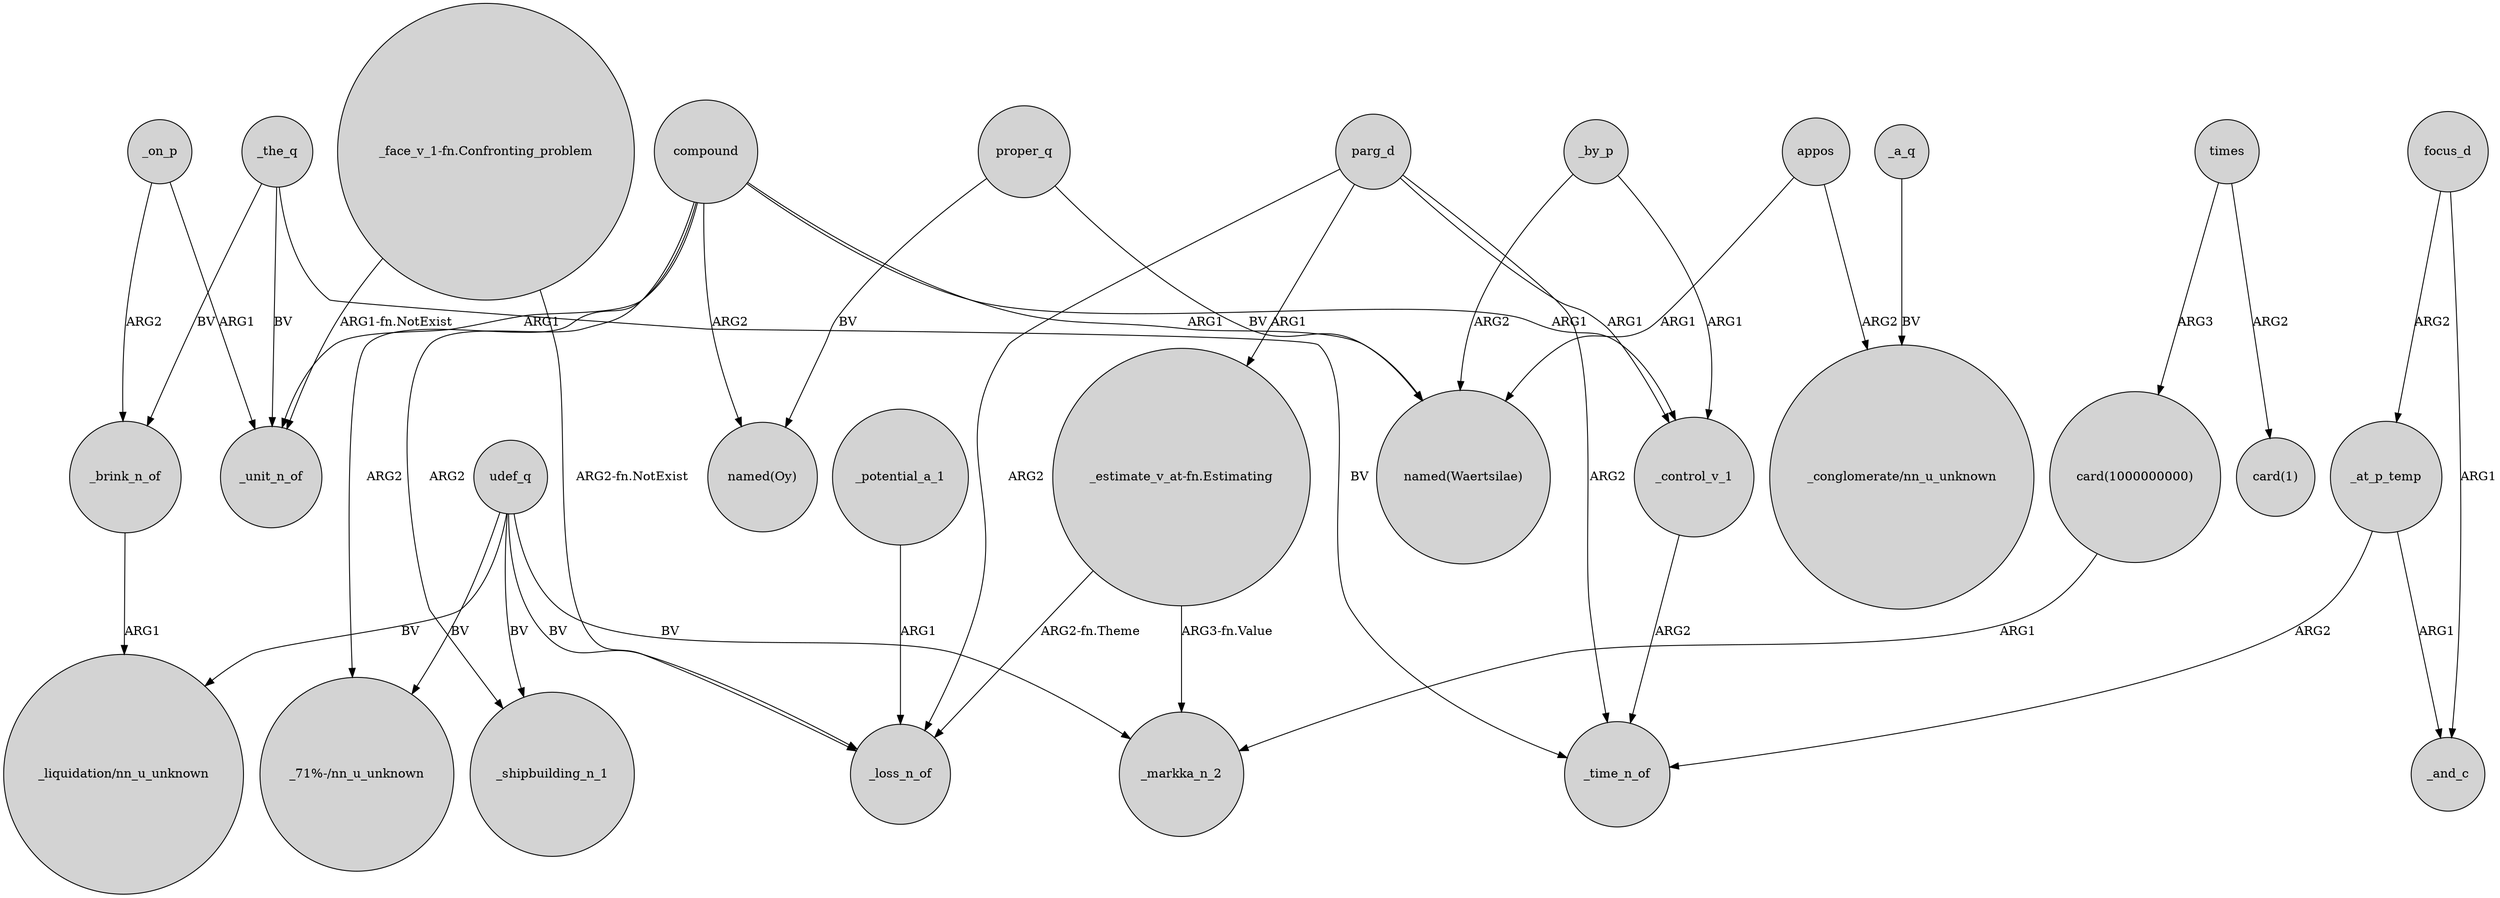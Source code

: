 digraph {
	node [shape=circle style=filled]
	proper_q -> "named(Oy)" [label=BV]
	focus_d -> _at_p_temp [label=ARG2]
	udef_q -> _shipbuilding_n_1 [label=BV]
	_brink_n_of -> "_liquidation/nn_u_unknown" [label=ARG1]
	_the_q -> _brink_n_of [label=BV]
	compound -> _unit_n_of [label=ARG1]
	compound -> _control_v_1 [label=ARG1]
	compound -> _shipbuilding_n_1 [label=ARG2]
	_by_p -> "named(Waertsilae)" [label=ARG2]
	_at_p_temp -> _time_n_of [label=ARG2]
	parg_d -> _time_n_of [label=ARG2]
	parg_d -> _control_v_1 [label=ARG1]
	"_face_v_1-fn.Confronting_problem" -> _loss_n_of [label="ARG2-fn.NotExist"]
	_a_q -> "_conglomerate/nn_u_unknown" [label=BV]
	_control_v_1 -> _time_n_of [label=ARG2]
	compound -> "named(Oy)" [label=ARG2]
	udef_q -> "_liquidation/nn_u_unknown" [label=BV]
	"card(1000000000)" -> _markka_n_2 [label=ARG1]
	times -> "card(1000000000)" [label=ARG3]
	_on_p -> _unit_n_of [label=ARG1]
	"_estimate_v_at-fn.Estimating" -> _loss_n_of [label="ARG2-fn.Theme"]
	udef_q -> _markka_n_2 [label=BV]
	_the_q -> _time_n_of [label=BV]
	appos -> "_conglomerate/nn_u_unknown" [label=ARG2]
	parg_d -> _loss_n_of [label=ARG2]
	times -> "card(1)" [label=ARG2]
	proper_q -> "named(Waertsilae)" [label=BV]
	"_estimate_v_at-fn.Estimating" -> _markka_n_2 [label="ARG3-fn.Value"]
	focus_d -> _and_c [label=ARG1]
	_at_p_temp -> _and_c [label=ARG1]
	_potential_a_1 -> _loss_n_of [label=ARG1]
	parg_d -> "_estimate_v_at-fn.Estimating" [label=ARG1]
	appos -> "named(Waertsilae)" [label=ARG1]
	_on_p -> _brink_n_of [label=ARG2]
	_the_q -> _unit_n_of [label=BV]
	_by_p -> _control_v_1 [label=ARG1]
	"_face_v_1-fn.Confronting_problem" -> _unit_n_of [label="ARG1-fn.NotExist"]
	udef_q -> _loss_n_of [label=BV]
	udef_q -> "_71%-/nn_u_unknown" [label=BV]
	compound -> "named(Waertsilae)" [label=ARG1]
	compound -> "_71%-/nn_u_unknown" [label=ARG2]
}
